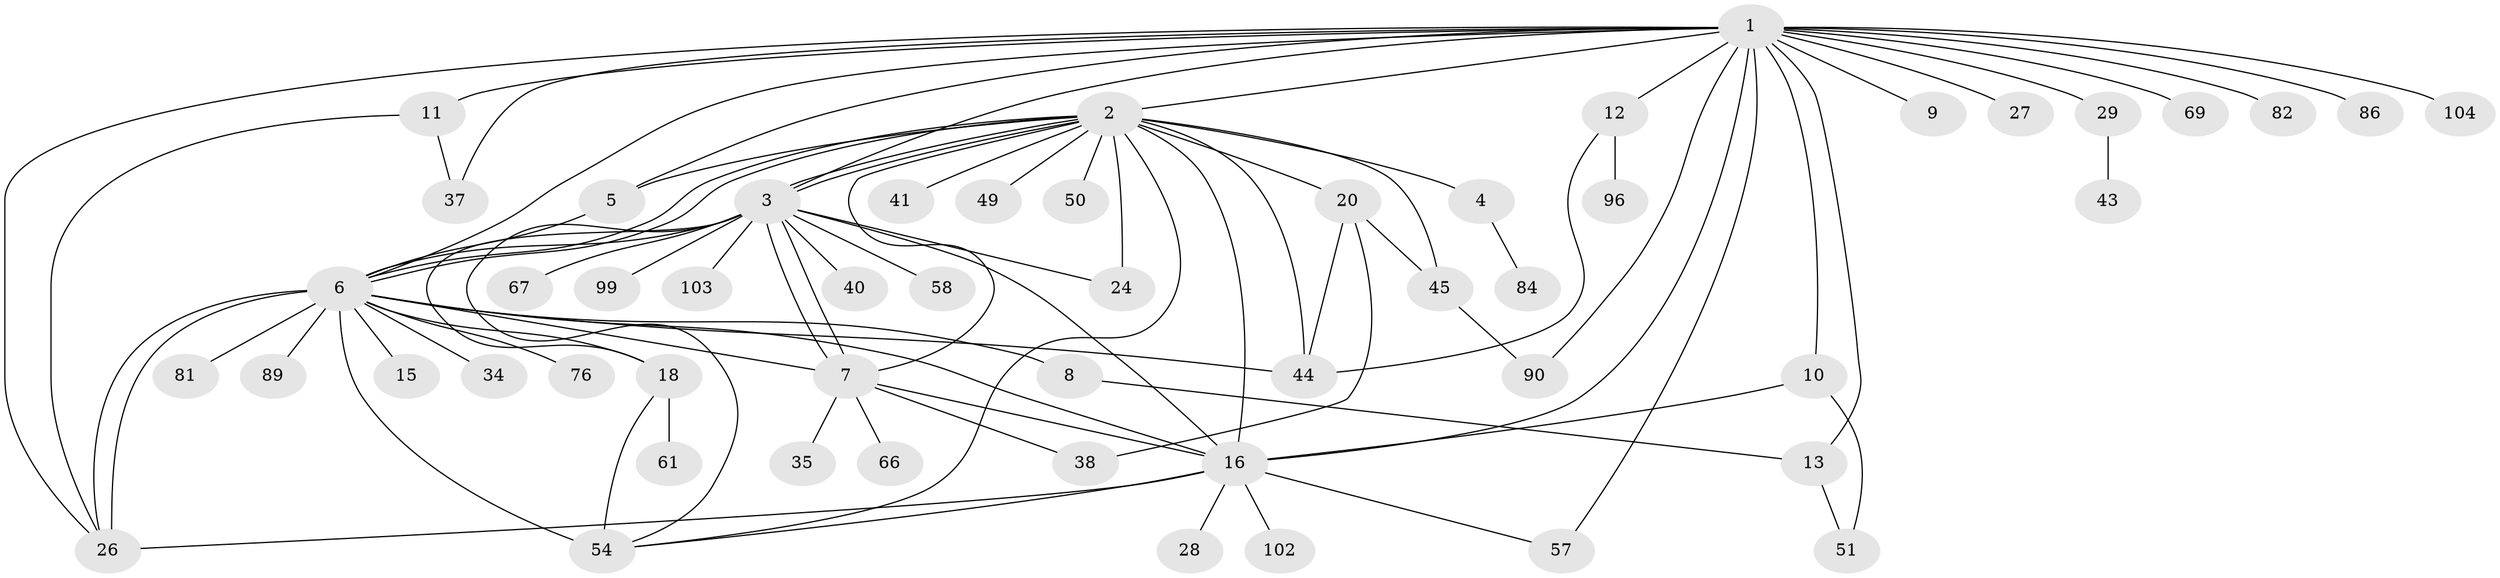 // original degree distribution, {20: 0.009433962264150943, 19: 0.009433962264150943, 16: 0.009433962264150943, 2: 0.20754716981132076, 3: 0.10377358490566038, 22: 0.009433962264150943, 8: 0.018867924528301886, 1: 0.49056603773584906, 4: 0.05660377358490566, 9: 0.009433962264150943, 12: 0.009433962264150943, 6: 0.03773584905660377, 5: 0.02830188679245283}
// Generated by graph-tools (version 1.1) at 2025/14/03/09/25 04:14:32]
// undirected, 53 vertices, 87 edges
graph export_dot {
graph [start="1"]
  node [color=gray90,style=filled];
  1;
  2 [super="+72+73+105+30+17+14+42+56"];
  3;
  4;
  5;
  6;
  7;
  8 [super="+75"];
  9;
  10 [super="+39"];
  11;
  12;
  13 [super="+22"];
  15;
  16 [super="+79+19+23+32+25"];
  18 [super="+52+91"];
  20 [super="+36+80+21"];
  24 [super="+70+65+31+60"];
  26 [super="+59+77+74"];
  27;
  28;
  29;
  34;
  35;
  37 [super="+62"];
  38 [super="+97+87"];
  40;
  41 [super="+78"];
  43 [super="+47+55"];
  44;
  45 [super="+53"];
  49;
  50;
  51;
  54 [super="+71"];
  57;
  58;
  61;
  66;
  67;
  69;
  76;
  81;
  82;
  84;
  86;
  89;
  90 [super="+92"];
  96;
  99;
  102;
  103;
  104;
  1 -- 2;
  1 -- 3;
  1 -- 5;
  1 -- 6;
  1 -- 9;
  1 -- 10;
  1 -- 11;
  1 -- 12;
  1 -- 13;
  1 -- 16;
  1 -- 26;
  1 -- 27;
  1 -- 29;
  1 -- 57;
  1 -- 69;
  1 -- 82;
  1 -- 86;
  1 -- 90;
  1 -- 104;
  1 -- 37;
  2 -- 3 [weight=2];
  2 -- 3;
  2 -- 4;
  2 -- 6 [weight=2];
  2 -- 6;
  2 -- 20;
  2 -- 44;
  2 -- 16 [weight=5];
  2 -- 45;
  2 -- 41;
  2 -- 49 [weight=2];
  2 -- 54;
  2 -- 24;
  2 -- 50;
  2 -- 5;
  2 -- 7;
  3 -- 6;
  3 -- 7;
  3 -- 7;
  3 -- 16;
  3 -- 40;
  3 -- 58;
  3 -- 67;
  3 -- 99;
  3 -- 103;
  3 -- 54;
  3 -- 24;
  3 -- 18;
  4 -- 84;
  5 -- 6;
  6 -- 7;
  6 -- 8 [weight=2];
  6 -- 15;
  6 -- 18;
  6 -- 26;
  6 -- 26;
  6 -- 34;
  6 -- 44;
  6 -- 76;
  6 -- 81;
  6 -- 89;
  6 -- 16;
  6 -- 54 [weight=2];
  7 -- 35;
  7 -- 38;
  7 -- 66;
  7 -- 16;
  8 -- 13;
  10 -- 16 [weight=2];
  10 -- 51;
  11 -- 26;
  11 -- 37;
  12 -- 44;
  12 -- 96;
  13 -- 51;
  16 -- 28;
  16 -- 57;
  16 -- 26;
  16 -- 54;
  16 -- 102;
  18 -- 61;
  18 -- 54 [weight=2];
  20 -- 44;
  20 -- 45;
  20 -- 38;
  29 -- 43;
  45 -- 90;
}
